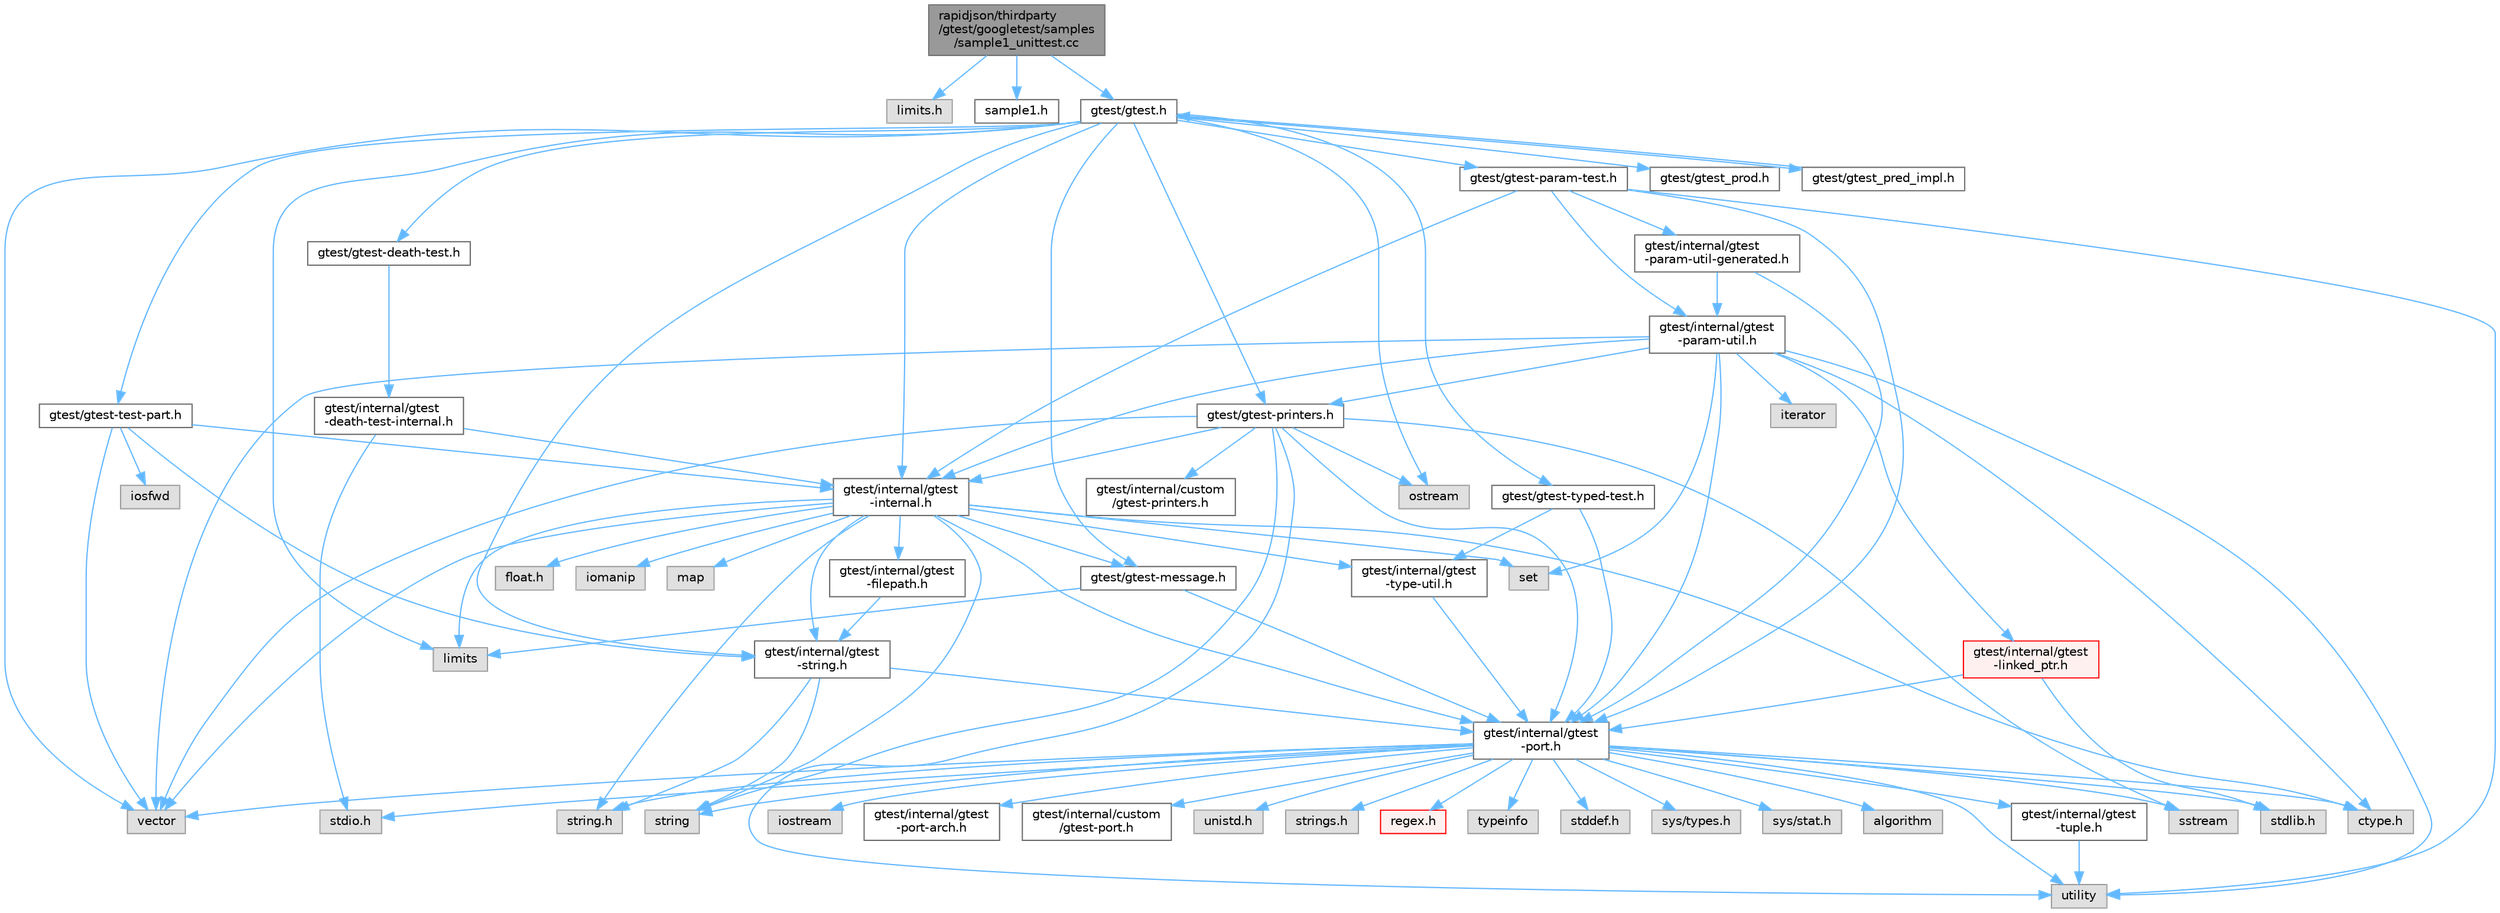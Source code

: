 digraph "rapidjson/thirdparty/gtest/googletest/samples/sample1_unittest.cc"
{
 // LATEX_PDF_SIZE
  bgcolor="transparent";
  edge [fontname=Helvetica,fontsize=10,labelfontname=Helvetica,labelfontsize=10];
  node [fontname=Helvetica,fontsize=10,shape=box,height=0.2,width=0.4];
  Node1 [id="Node000001",label="rapidjson/thirdparty\l/gtest/googletest/samples\l/sample1_unittest.cc",height=0.2,width=0.4,color="gray40", fillcolor="grey60", style="filled", fontcolor="black",tooltip=" "];
  Node1 -> Node2 [id="edge1_Node000001_Node000002",color="steelblue1",style="solid",tooltip=" "];
  Node2 [id="Node000002",label="limits.h",height=0.2,width=0.4,color="grey60", fillcolor="#E0E0E0", style="filled",tooltip=" "];
  Node1 -> Node3 [id="edge2_Node000001_Node000003",color="steelblue1",style="solid",tooltip=" "];
  Node3 [id="Node000003",label="sample1.h",height=0.2,width=0.4,color="grey40", fillcolor="white", style="filled",URL="$sample1_8h.html",tooltip=" "];
  Node1 -> Node4 [id="edge3_Node000001_Node000004",color="steelblue1",style="solid",tooltip=" "];
  Node4 [id="Node000004",label="gtest/gtest.h",height=0.2,width=0.4,color="grey40", fillcolor="white", style="filled",URL="$gtest_8h.html",tooltip=" "];
  Node4 -> Node5 [id="edge4_Node000004_Node000005",color="steelblue1",style="solid",tooltip=" "];
  Node5 [id="Node000005",label="limits",height=0.2,width=0.4,color="grey60", fillcolor="#E0E0E0", style="filled",tooltip=" "];
  Node4 -> Node6 [id="edge5_Node000004_Node000006",color="steelblue1",style="solid",tooltip=" "];
  Node6 [id="Node000006",label="ostream",height=0.2,width=0.4,color="grey60", fillcolor="#E0E0E0", style="filled",tooltip=" "];
  Node4 -> Node7 [id="edge6_Node000004_Node000007",color="steelblue1",style="solid",tooltip=" "];
  Node7 [id="Node000007",label="vector",height=0.2,width=0.4,color="grey60", fillcolor="#E0E0E0", style="filled",tooltip=" "];
  Node4 -> Node8 [id="edge7_Node000004_Node000008",color="steelblue1",style="solid",tooltip=" "];
  Node8 [id="Node000008",label="gtest/internal/gtest\l-internal.h",height=0.2,width=0.4,color="grey40", fillcolor="white", style="filled",URL="$gtest-internal_8h.html",tooltip=" "];
  Node8 -> Node9 [id="edge8_Node000008_Node000009",color="steelblue1",style="solid",tooltip=" "];
  Node9 [id="Node000009",label="gtest/internal/gtest\l-port.h",height=0.2,width=0.4,color="grey40", fillcolor="white", style="filled",URL="$gtest-port_8h.html",tooltip=" "];
  Node9 -> Node10 [id="edge9_Node000009_Node000010",color="steelblue1",style="solid",tooltip=" "];
  Node10 [id="Node000010",label="ctype.h",height=0.2,width=0.4,color="grey60", fillcolor="#E0E0E0", style="filled",tooltip=" "];
  Node9 -> Node11 [id="edge10_Node000009_Node000011",color="steelblue1",style="solid",tooltip=" "];
  Node11 [id="Node000011",label="stddef.h",height=0.2,width=0.4,color="grey60", fillcolor="#E0E0E0", style="filled",tooltip=" "];
  Node9 -> Node12 [id="edge11_Node000009_Node000012",color="steelblue1",style="solid",tooltip=" "];
  Node12 [id="Node000012",label="stdlib.h",height=0.2,width=0.4,color="grey60", fillcolor="#E0E0E0", style="filled",tooltip=" "];
  Node9 -> Node13 [id="edge12_Node000009_Node000013",color="steelblue1",style="solid",tooltip=" "];
  Node13 [id="Node000013",label="stdio.h",height=0.2,width=0.4,color="grey60", fillcolor="#E0E0E0", style="filled",tooltip=" "];
  Node9 -> Node14 [id="edge13_Node000009_Node000014",color="steelblue1",style="solid",tooltip=" "];
  Node14 [id="Node000014",label="string.h",height=0.2,width=0.4,color="grey60", fillcolor="#E0E0E0", style="filled",tooltip=" "];
  Node9 -> Node15 [id="edge14_Node000009_Node000015",color="steelblue1",style="solid",tooltip=" "];
  Node15 [id="Node000015",label="sys/types.h",height=0.2,width=0.4,color="grey60", fillcolor="#E0E0E0", style="filled",tooltip=" "];
  Node9 -> Node16 [id="edge15_Node000009_Node000016",color="steelblue1",style="solid",tooltip=" "];
  Node16 [id="Node000016",label="sys/stat.h",height=0.2,width=0.4,color="grey60", fillcolor="#E0E0E0", style="filled",tooltip=" "];
  Node9 -> Node17 [id="edge16_Node000009_Node000017",color="steelblue1",style="solid",tooltip=" "];
  Node17 [id="Node000017",label="string",height=0.2,width=0.4,color="grey60", fillcolor="#E0E0E0", style="filled",tooltip=" "];
  Node9 -> Node18 [id="edge17_Node000009_Node000018",color="steelblue1",style="solid",tooltip=" "];
  Node18 [id="Node000018",label="algorithm",height=0.2,width=0.4,color="grey60", fillcolor="#E0E0E0", style="filled",tooltip=" "];
  Node9 -> Node19 [id="edge18_Node000009_Node000019",color="steelblue1",style="solid",tooltip=" "];
  Node19 [id="Node000019",label="iostream",height=0.2,width=0.4,color="grey60", fillcolor="#E0E0E0", style="filled",tooltip=" "];
  Node9 -> Node20 [id="edge19_Node000009_Node000020",color="steelblue1",style="solid",tooltip=" "];
  Node20 [id="Node000020",label="sstream",height=0.2,width=0.4,color="grey60", fillcolor="#E0E0E0", style="filled",tooltip=" "];
  Node9 -> Node21 [id="edge20_Node000009_Node000021",color="steelblue1",style="solid",tooltip=" "];
  Node21 [id="Node000021",label="utility",height=0.2,width=0.4,color="grey60", fillcolor="#E0E0E0", style="filled",tooltip=" "];
  Node9 -> Node7 [id="edge21_Node000009_Node000007",color="steelblue1",style="solid",tooltip=" "];
  Node9 -> Node22 [id="edge22_Node000009_Node000022",color="steelblue1",style="solid",tooltip=" "];
  Node22 [id="Node000022",label="gtest/internal/gtest\l-port-arch.h",height=0.2,width=0.4,color="grey40", fillcolor="white", style="filled",URL="$gtest-port-arch_8h.html",tooltip=" "];
  Node9 -> Node23 [id="edge23_Node000009_Node000023",color="steelblue1",style="solid",tooltip=" "];
  Node23 [id="Node000023",label="gtest/internal/custom\l/gtest-port.h",height=0.2,width=0.4,color="grey40", fillcolor="white", style="filled",URL="$custom_2gtest-port_8h.html",tooltip=" "];
  Node9 -> Node24 [id="edge24_Node000009_Node000024",color="steelblue1",style="solid",tooltip=" "];
  Node24 [id="Node000024",label="unistd.h",height=0.2,width=0.4,color="grey60", fillcolor="#E0E0E0", style="filled",tooltip=" "];
  Node9 -> Node25 [id="edge25_Node000009_Node000025",color="steelblue1",style="solid",tooltip=" "];
  Node25 [id="Node000025",label="strings.h",height=0.2,width=0.4,color="grey60", fillcolor="#E0E0E0", style="filled",tooltip=" "];
  Node9 -> Node26 [id="edge26_Node000009_Node000026",color="steelblue1",style="solid",tooltip=" "];
  Node26 [id="Node000026",label="regex.h",height=0.2,width=0.4,color="red", fillcolor="#FFF0F0", style="filled",URL="$regex_8h.html",tooltip=" "];
  Node9 -> Node39 [id="edge27_Node000009_Node000039",color="steelblue1",style="solid",tooltip=" "];
  Node39 [id="Node000039",label="typeinfo",height=0.2,width=0.4,color="grey60", fillcolor="#E0E0E0", style="filled",tooltip=" "];
  Node9 -> Node40 [id="edge28_Node000009_Node000040",color="steelblue1",style="solid",tooltip=" "];
  Node40 [id="Node000040",label="gtest/internal/gtest\l-tuple.h",height=0.2,width=0.4,color="grey40", fillcolor="white", style="filled",URL="$gtest-tuple_8h.html",tooltip=" "];
  Node40 -> Node21 [id="edge29_Node000040_Node000021",color="steelblue1",style="solid",tooltip=" "];
  Node8 -> Node10 [id="edge30_Node000008_Node000010",color="steelblue1",style="solid",tooltip=" "];
  Node8 -> Node41 [id="edge31_Node000008_Node000041",color="steelblue1",style="solid",tooltip=" "];
  Node41 [id="Node000041",label="float.h",height=0.2,width=0.4,color="grey60", fillcolor="#E0E0E0", style="filled",tooltip=" "];
  Node8 -> Node14 [id="edge32_Node000008_Node000014",color="steelblue1",style="solid",tooltip=" "];
  Node8 -> Node42 [id="edge33_Node000008_Node000042",color="steelblue1",style="solid",tooltip=" "];
  Node42 [id="Node000042",label="iomanip",height=0.2,width=0.4,color="grey60", fillcolor="#E0E0E0", style="filled",tooltip=" "];
  Node8 -> Node5 [id="edge34_Node000008_Node000005",color="steelblue1",style="solid",tooltip=" "];
  Node8 -> Node43 [id="edge35_Node000008_Node000043",color="steelblue1",style="solid",tooltip=" "];
  Node43 [id="Node000043",label="map",height=0.2,width=0.4,color="grey60", fillcolor="#E0E0E0", style="filled",tooltip=" "];
  Node8 -> Node44 [id="edge36_Node000008_Node000044",color="steelblue1",style="solid",tooltip=" "];
  Node44 [id="Node000044",label="set",height=0.2,width=0.4,color="grey60", fillcolor="#E0E0E0", style="filled",tooltip=" "];
  Node8 -> Node17 [id="edge37_Node000008_Node000017",color="steelblue1",style="solid",tooltip=" "];
  Node8 -> Node7 [id="edge38_Node000008_Node000007",color="steelblue1",style="solid",tooltip=" "];
  Node8 -> Node45 [id="edge39_Node000008_Node000045",color="steelblue1",style="solid",tooltip=" "];
  Node45 [id="Node000045",label="gtest/gtest-message.h",height=0.2,width=0.4,color="grey40", fillcolor="white", style="filled",URL="$gtest-message_8h.html",tooltip=" "];
  Node45 -> Node5 [id="edge40_Node000045_Node000005",color="steelblue1",style="solid",tooltip=" "];
  Node45 -> Node9 [id="edge41_Node000045_Node000009",color="steelblue1",style="solid",tooltip=" "];
  Node8 -> Node46 [id="edge42_Node000008_Node000046",color="steelblue1",style="solid",tooltip=" "];
  Node46 [id="Node000046",label="gtest/internal/gtest\l-filepath.h",height=0.2,width=0.4,color="grey40", fillcolor="white", style="filled",URL="$gtest-filepath_8h.html",tooltip=" "];
  Node46 -> Node47 [id="edge43_Node000046_Node000047",color="steelblue1",style="solid",tooltip=" "];
  Node47 [id="Node000047",label="gtest/internal/gtest\l-string.h",height=0.2,width=0.4,color="grey40", fillcolor="white", style="filled",URL="$gtest-string_8h.html",tooltip=" "];
  Node47 -> Node14 [id="edge44_Node000047_Node000014",color="steelblue1",style="solid",tooltip=" "];
  Node47 -> Node17 [id="edge45_Node000047_Node000017",color="steelblue1",style="solid",tooltip=" "];
  Node47 -> Node9 [id="edge46_Node000047_Node000009",color="steelblue1",style="solid",tooltip=" "];
  Node8 -> Node47 [id="edge47_Node000008_Node000047",color="steelblue1",style="solid",tooltip=" "];
  Node8 -> Node48 [id="edge48_Node000008_Node000048",color="steelblue1",style="solid",tooltip=" "];
  Node48 [id="Node000048",label="gtest/internal/gtest\l-type-util.h",height=0.2,width=0.4,color="grey40", fillcolor="white", style="filled",URL="$gtest-type-util_8h.html",tooltip=" "];
  Node48 -> Node9 [id="edge49_Node000048_Node000009",color="steelblue1",style="solid",tooltip=" "];
  Node4 -> Node47 [id="edge50_Node000004_Node000047",color="steelblue1",style="solid",tooltip=" "];
  Node4 -> Node49 [id="edge51_Node000004_Node000049",color="steelblue1",style="solid",tooltip=" "];
  Node49 [id="Node000049",label="gtest/gtest-death-test.h",height=0.2,width=0.4,color="grey40", fillcolor="white", style="filled",URL="$gtest-death-test_8h.html",tooltip=" "];
  Node49 -> Node50 [id="edge52_Node000049_Node000050",color="steelblue1",style="solid",tooltip=" "];
  Node50 [id="Node000050",label="gtest/internal/gtest\l-death-test-internal.h",height=0.2,width=0.4,color="grey40", fillcolor="white", style="filled",URL="$gtest-death-test-internal_8h.html",tooltip=" "];
  Node50 -> Node8 [id="edge53_Node000050_Node000008",color="steelblue1",style="solid",tooltip=" "];
  Node50 -> Node13 [id="edge54_Node000050_Node000013",color="steelblue1",style="solid",tooltip=" "];
  Node4 -> Node45 [id="edge55_Node000004_Node000045",color="steelblue1",style="solid",tooltip=" "];
  Node4 -> Node51 [id="edge56_Node000004_Node000051",color="steelblue1",style="solid",tooltip=" "];
  Node51 [id="Node000051",label="gtest/gtest-param-test.h",height=0.2,width=0.4,color="grey40", fillcolor="white", style="filled",URL="$gtest-param-test_8h.html",tooltip=" "];
  Node51 -> Node9 [id="edge57_Node000051_Node000009",color="steelblue1",style="solid",tooltip=" "];
  Node51 -> Node21 [id="edge58_Node000051_Node000021",color="steelblue1",style="solid",tooltip=" "];
  Node51 -> Node8 [id="edge59_Node000051_Node000008",color="steelblue1",style="solid",tooltip=" "];
  Node51 -> Node52 [id="edge60_Node000051_Node000052",color="steelblue1",style="solid",tooltip=" "];
  Node52 [id="Node000052",label="gtest/internal/gtest\l-param-util.h",height=0.2,width=0.4,color="grey40", fillcolor="white", style="filled",URL="$gtest-param-util_8h.html",tooltip=" "];
  Node52 -> Node10 [id="edge61_Node000052_Node000010",color="steelblue1",style="solid",tooltip=" "];
  Node52 -> Node53 [id="edge62_Node000052_Node000053",color="steelblue1",style="solid",tooltip=" "];
  Node53 [id="Node000053",label="iterator",height=0.2,width=0.4,color="grey60", fillcolor="#E0E0E0", style="filled",tooltip=" "];
  Node52 -> Node44 [id="edge63_Node000052_Node000044",color="steelblue1",style="solid",tooltip=" "];
  Node52 -> Node21 [id="edge64_Node000052_Node000021",color="steelblue1",style="solid",tooltip=" "];
  Node52 -> Node7 [id="edge65_Node000052_Node000007",color="steelblue1",style="solid",tooltip=" "];
  Node52 -> Node8 [id="edge66_Node000052_Node000008",color="steelblue1",style="solid",tooltip=" "];
  Node52 -> Node54 [id="edge67_Node000052_Node000054",color="steelblue1",style="solid",tooltip=" "];
  Node54 [id="Node000054",label="gtest/internal/gtest\l-linked_ptr.h",height=0.2,width=0.4,color="red", fillcolor="#FFF0F0", style="filled",URL="$gtest-linked__ptr_8h.html",tooltip=" "];
  Node54 -> Node12 [id="edge68_Node000054_Node000012",color="steelblue1",style="solid",tooltip=" "];
  Node54 -> Node9 [id="edge69_Node000054_Node000009",color="steelblue1",style="solid",tooltip=" "];
  Node52 -> Node9 [id="edge70_Node000052_Node000009",color="steelblue1",style="solid",tooltip=" "];
  Node52 -> Node56 [id="edge71_Node000052_Node000056",color="steelblue1",style="solid",tooltip=" "];
  Node56 [id="Node000056",label="gtest/gtest-printers.h",height=0.2,width=0.4,color="grey40", fillcolor="white", style="filled",URL="$gtest-printers_8h.html",tooltip=" "];
  Node56 -> Node6 [id="edge72_Node000056_Node000006",color="steelblue1",style="solid",tooltip=" "];
  Node56 -> Node20 [id="edge73_Node000056_Node000020",color="steelblue1",style="solid",tooltip=" "];
  Node56 -> Node17 [id="edge74_Node000056_Node000017",color="steelblue1",style="solid",tooltip=" "];
  Node56 -> Node21 [id="edge75_Node000056_Node000021",color="steelblue1",style="solid",tooltip=" "];
  Node56 -> Node7 [id="edge76_Node000056_Node000007",color="steelblue1",style="solid",tooltip=" "];
  Node56 -> Node9 [id="edge77_Node000056_Node000009",color="steelblue1",style="solid",tooltip=" "];
  Node56 -> Node8 [id="edge78_Node000056_Node000008",color="steelblue1",style="solid",tooltip=" "];
  Node56 -> Node57 [id="edge79_Node000056_Node000057",color="steelblue1",style="solid",tooltip=" "];
  Node57 [id="Node000057",label="gtest/internal/custom\l/gtest-printers.h",height=0.2,width=0.4,color="grey40", fillcolor="white", style="filled",URL="$internal_2custom_2gtest-printers_8h.html",tooltip=" "];
  Node51 -> Node58 [id="edge80_Node000051_Node000058",color="steelblue1",style="solid",tooltip=" "];
  Node58 [id="Node000058",label="gtest/internal/gtest\l-param-util-generated.h",height=0.2,width=0.4,color="grey40", fillcolor="white", style="filled",URL="$gtest-param-util-generated_8h.html",tooltip=" "];
  Node58 -> Node52 [id="edge81_Node000058_Node000052",color="steelblue1",style="solid",tooltip=" "];
  Node58 -> Node9 [id="edge82_Node000058_Node000009",color="steelblue1",style="solid",tooltip=" "];
  Node4 -> Node56 [id="edge83_Node000004_Node000056",color="steelblue1",style="solid",tooltip=" "];
  Node4 -> Node59 [id="edge84_Node000004_Node000059",color="steelblue1",style="solid",tooltip=" "];
  Node59 [id="Node000059",label="gtest/gtest_prod.h",height=0.2,width=0.4,color="grey40", fillcolor="white", style="filled",URL="$gtest__prod_8h.html",tooltip=" "];
  Node4 -> Node60 [id="edge85_Node000004_Node000060",color="steelblue1",style="solid",tooltip=" "];
  Node60 [id="Node000060",label="gtest/gtest-test-part.h",height=0.2,width=0.4,color="grey40", fillcolor="white", style="filled",URL="$gtest-test-part_8h.html",tooltip=" "];
  Node60 -> Node61 [id="edge86_Node000060_Node000061",color="steelblue1",style="solid",tooltip=" "];
  Node61 [id="Node000061",label="iosfwd",height=0.2,width=0.4,color="grey60", fillcolor="#E0E0E0", style="filled",tooltip=" "];
  Node60 -> Node7 [id="edge87_Node000060_Node000007",color="steelblue1",style="solid",tooltip=" "];
  Node60 -> Node8 [id="edge88_Node000060_Node000008",color="steelblue1",style="solid",tooltip=" "];
  Node60 -> Node47 [id="edge89_Node000060_Node000047",color="steelblue1",style="solid",tooltip=" "];
  Node4 -> Node62 [id="edge90_Node000004_Node000062",color="steelblue1",style="solid",tooltip=" "];
  Node62 [id="Node000062",label="gtest/gtest-typed-test.h",height=0.2,width=0.4,color="grey40", fillcolor="white", style="filled",URL="$gtest-typed-test_8h.html",tooltip=" "];
  Node62 -> Node9 [id="edge91_Node000062_Node000009",color="steelblue1",style="solid",tooltip=" "];
  Node62 -> Node48 [id="edge92_Node000062_Node000048",color="steelblue1",style="solid",tooltip=" "];
  Node4 -> Node63 [id="edge93_Node000004_Node000063",color="steelblue1",style="solid",tooltip=" "];
  Node63 [id="Node000063",label="gtest/gtest_pred_impl.h",height=0.2,width=0.4,color="grey40", fillcolor="white", style="filled",URL="$gtest__pred__impl_8h.html",tooltip=" "];
  Node63 -> Node4 [id="edge94_Node000063_Node000004",color="steelblue1",style="solid",tooltip=" "];
}

